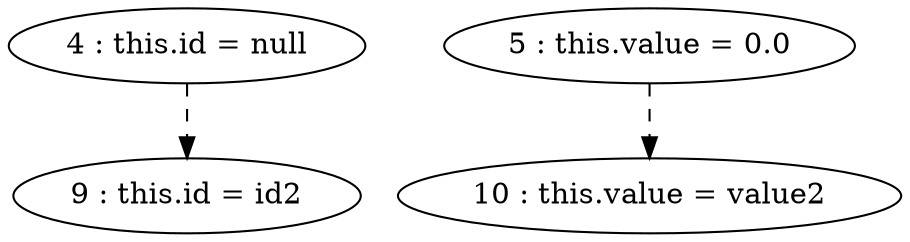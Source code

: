 digraph G {
"4 : this.id = null"
"4 : this.id = null" -> "9 : this.id = id2" [style=dashed]
"5 : this.value = 0.0"
"5 : this.value = 0.0" -> "10 : this.value = value2" [style=dashed]
"9 : this.id = id2"
"10 : this.value = value2"
}